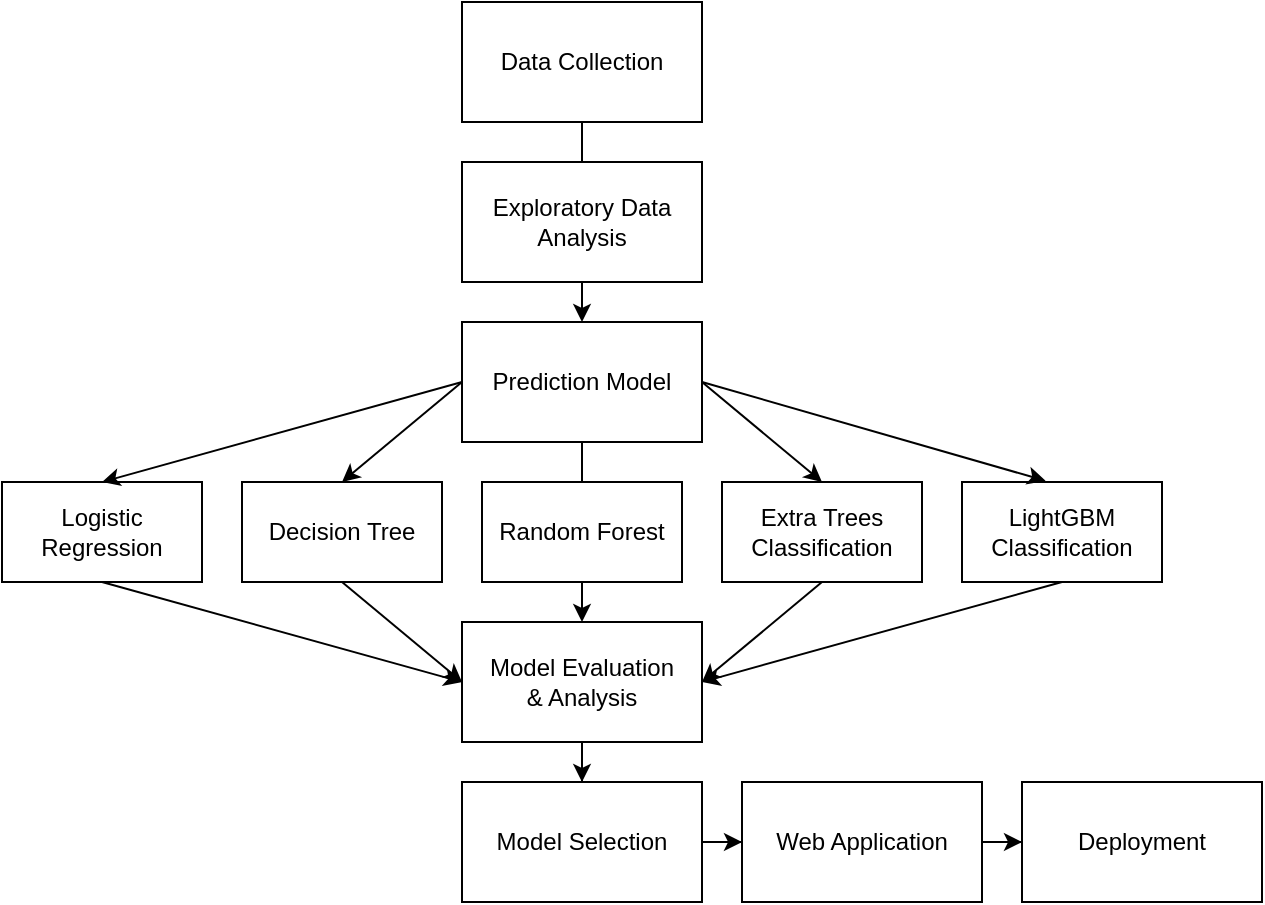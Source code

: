 <mxfile version="21.3.2" type="device">
  <diagram name="Page-1" id="GWpJw83f7aY0Phrab6Za">
    <mxGraphModel dx="940" dy="420" grid="1" gridSize="10" guides="1" tooltips="1" connect="1" arrows="1" fold="1" page="1" pageScale="1" pageWidth="827" pageHeight="1169" math="0" shadow="0">
      <root>
        <mxCell id="0" />
        <mxCell id="1" parent="0" />
        <mxCell id="ss-a0GwKhW8LE09BxFzK-14" value="" style="edgeStyle=orthogonalEdgeStyle;rounded=0;orthogonalLoop=1;jettySize=auto;html=1;" edge="1" parent="1" source="ss-a0GwKhW8LE09BxFzK-1" target="ss-a0GwKhW8LE09BxFzK-4">
          <mxGeometry relative="1" as="geometry" />
        </mxCell>
        <mxCell id="ss-a0GwKhW8LE09BxFzK-1" value="Data Collection" style="rounded=0;whiteSpace=wrap;html=1;" vertex="1" parent="1">
          <mxGeometry x="330" y="40" width="120" height="60" as="geometry" />
        </mxCell>
        <mxCell id="ss-a0GwKhW8LE09BxFzK-3" value="Exploratory Data Analysis" style="rounded=0;whiteSpace=wrap;html=1;" vertex="1" parent="1">
          <mxGeometry x="330" y="120" width="120" height="60" as="geometry" />
        </mxCell>
        <mxCell id="ss-a0GwKhW8LE09BxFzK-15" value="" style="edgeStyle=orthogonalEdgeStyle;rounded=0;orthogonalLoop=1;jettySize=auto;html=1;" edge="1" parent="1" source="ss-a0GwKhW8LE09BxFzK-4" target="ss-a0GwKhW8LE09BxFzK-10">
          <mxGeometry relative="1" as="geometry" />
        </mxCell>
        <mxCell id="ss-a0GwKhW8LE09BxFzK-4" value="Prediction Model" style="rounded=0;whiteSpace=wrap;html=1;" vertex="1" parent="1">
          <mxGeometry x="330" y="200" width="120" height="60" as="geometry" />
        </mxCell>
        <mxCell id="ss-a0GwKhW8LE09BxFzK-5" value="Logistic Regression" style="rounded=0;whiteSpace=wrap;html=1;" vertex="1" parent="1">
          <mxGeometry x="100" y="280" width="100" height="50" as="geometry" />
        </mxCell>
        <mxCell id="ss-a0GwKhW8LE09BxFzK-6" value="Decision Tree" style="rounded=0;whiteSpace=wrap;html=1;" vertex="1" parent="1">
          <mxGeometry x="220" y="280" width="100" height="50" as="geometry" />
        </mxCell>
        <mxCell id="ss-a0GwKhW8LE09BxFzK-7" value="Random Forest" style="rounded=0;whiteSpace=wrap;html=1;" vertex="1" parent="1">
          <mxGeometry x="340" y="280" width="100" height="50" as="geometry" />
        </mxCell>
        <mxCell id="ss-a0GwKhW8LE09BxFzK-8" value="Extra Trees Classification" style="rounded=0;whiteSpace=wrap;html=1;" vertex="1" parent="1">
          <mxGeometry x="460" y="280" width="100" height="50" as="geometry" />
        </mxCell>
        <mxCell id="ss-a0GwKhW8LE09BxFzK-9" value="LightGBM Classification" style="rounded=0;whiteSpace=wrap;html=1;" vertex="1" parent="1">
          <mxGeometry x="580" y="280" width="100" height="50" as="geometry" />
        </mxCell>
        <mxCell id="ss-a0GwKhW8LE09BxFzK-16" value="" style="edgeStyle=orthogonalEdgeStyle;rounded=0;orthogonalLoop=1;jettySize=auto;html=1;" edge="1" parent="1" source="ss-a0GwKhW8LE09BxFzK-10" target="ss-a0GwKhW8LE09BxFzK-11">
          <mxGeometry relative="1" as="geometry" />
        </mxCell>
        <mxCell id="ss-a0GwKhW8LE09BxFzK-10" value="Model Evaluation &lt;br&gt;&amp;amp; Analysis" style="rounded=0;whiteSpace=wrap;html=1;" vertex="1" parent="1">
          <mxGeometry x="330" y="350" width="120" height="60" as="geometry" />
        </mxCell>
        <mxCell id="ss-a0GwKhW8LE09BxFzK-17" value="" style="edgeStyle=orthogonalEdgeStyle;rounded=0;orthogonalLoop=1;jettySize=auto;html=1;" edge="1" parent="1" source="ss-a0GwKhW8LE09BxFzK-11" target="ss-a0GwKhW8LE09BxFzK-12">
          <mxGeometry relative="1" as="geometry" />
        </mxCell>
        <mxCell id="ss-a0GwKhW8LE09BxFzK-11" value="Model Selection" style="rounded=0;whiteSpace=wrap;html=1;" vertex="1" parent="1">
          <mxGeometry x="330" y="430" width="120" height="60" as="geometry" />
        </mxCell>
        <mxCell id="ss-a0GwKhW8LE09BxFzK-18" value="" style="edgeStyle=orthogonalEdgeStyle;rounded=0;orthogonalLoop=1;jettySize=auto;html=1;" edge="1" parent="1" source="ss-a0GwKhW8LE09BxFzK-12" target="ss-a0GwKhW8LE09BxFzK-13">
          <mxGeometry relative="1" as="geometry" />
        </mxCell>
        <mxCell id="ss-a0GwKhW8LE09BxFzK-12" value="Web Application" style="rounded=0;whiteSpace=wrap;html=1;" vertex="1" parent="1">
          <mxGeometry x="470" y="430" width="120" height="60" as="geometry" />
        </mxCell>
        <mxCell id="ss-a0GwKhW8LE09BxFzK-13" value="Deployment" style="rounded=0;whiteSpace=wrap;html=1;" vertex="1" parent="1">
          <mxGeometry x="610" y="430" width="120" height="60" as="geometry" />
        </mxCell>
        <mxCell id="ss-a0GwKhW8LE09BxFzK-20" value="" style="endArrow=classic;html=1;rounded=0;entryX=0.5;entryY=0;entryDx=0;entryDy=0;exitX=0;exitY=0.5;exitDx=0;exitDy=0;" edge="1" parent="1" source="ss-a0GwKhW8LE09BxFzK-4" target="ss-a0GwKhW8LE09BxFzK-5">
          <mxGeometry width="50" height="50" relative="1" as="geometry">
            <mxPoint x="170" y="240" as="sourcePoint" />
            <mxPoint x="220" y="190" as="targetPoint" />
          </mxGeometry>
        </mxCell>
        <mxCell id="ss-a0GwKhW8LE09BxFzK-21" value="" style="endArrow=classic;html=1;rounded=0;entryX=0.418;entryY=-0.012;entryDx=0;entryDy=0;entryPerimeter=0;" edge="1" parent="1" target="ss-a0GwKhW8LE09BxFzK-9">
          <mxGeometry width="50" height="50" relative="1" as="geometry">
            <mxPoint x="450" y="230" as="sourcePoint" />
            <mxPoint x="580" y="250" as="targetPoint" />
          </mxGeometry>
        </mxCell>
        <mxCell id="ss-a0GwKhW8LE09BxFzK-22" value="" style="endArrow=classic;html=1;rounded=0;entryX=0.5;entryY=0;entryDx=0;entryDy=0;exitX=1;exitY=0.5;exitDx=0;exitDy=0;" edge="1" parent="1" source="ss-a0GwKhW8LE09BxFzK-4" target="ss-a0GwKhW8LE09BxFzK-8">
          <mxGeometry width="50" height="50" relative="1" as="geometry">
            <mxPoint x="460" y="240" as="sourcePoint" />
            <mxPoint x="632" y="289" as="targetPoint" />
          </mxGeometry>
        </mxCell>
        <mxCell id="ss-a0GwKhW8LE09BxFzK-23" value="" style="endArrow=classic;html=1;rounded=0;entryX=0.5;entryY=0;entryDx=0;entryDy=0;exitX=0;exitY=0.5;exitDx=0;exitDy=0;" edge="1" parent="1" source="ss-a0GwKhW8LE09BxFzK-4" target="ss-a0GwKhW8LE09BxFzK-6">
          <mxGeometry width="50" height="50" relative="1" as="geometry">
            <mxPoint x="340" y="240" as="sourcePoint" />
            <mxPoint x="160" y="290" as="targetPoint" />
          </mxGeometry>
        </mxCell>
        <mxCell id="ss-a0GwKhW8LE09BxFzK-24" value="" style="endArrow=classic;html=1;rounded=0;entryX=0;entryY=0.5;entryDx=0;entryDy=0;exitX=0.5;exitY=1;exitDx=0;exitDy=0;" edge="1" parent="1" source="ss-a0GwKhW8LE09BxFzK-5" target="ss-a0GwKhW8LE09BxFzK-10">
          <mxGeometry width="50" height="50" relative="1" as="geometry">
            <mxPoint x="210" y="410" as="sourcePoint" />
            <mxPoint x="260" y="360" as="targetPoint" />
          </mxGeometry>
        </mxCell>
        <mxCell id="ss-a0GwKhW8LE09BxFzK-25" value="" style="endArrow=classic;html=1;rounded=0;entryX=1;entryY=0.5;entryDx=0;entryDy=0;exitX=0.5;exitY=1;exitDx=0;exitDy=0;" edge="1" parent="1" source="ss-a0GwKhW8LE09BxFzK-9" target="ss-a0GwKhW8LE09BxFzK-10">
          <mxGeometry width="50" height="50" relative="1" as="geometry">
            <mxPoint x="550" y="340" as="sourcePoint" />
            <mxPoint x="730" y="390" as="targetPoint" />
          </mxGeometry>
        </mxCell>
        <mxCell id="ss-a0GwKhW8LE09BxFzK-26" value="" style="endArrow=classic;html=1;rounded=0;exitX=0.5;exitY=1;exitDx=0;exitDy=0;" edge="1" parent="1" source="ss-a0GwKhW8LE09BxFzK-8">
          <mxGeometry width="50" height="50" relative="1" as="geometry">
            <mxPoint x="640" y="340" as="sourcePoint" />
            <mxPoint x="450" y="380" as="targetPoint" />
          </mxGeometry>
        </mxCell>
        <mxCell id="ss-a0GwKhW8LE09BxFzK-27" value="" style="endArrow=classic;html=1;rounded=0;entryX=0;entryY=0.5;entryDx=0;entryDy=0;exitX=0.5;exitY=1;exitDx=0;exitDy=0;" edge="1" parent="1" source="ss-a0GwKhW8LE09BxFzK-6" target="ss-a0GwKhW8LE09BxFzK-10">
          <mxGeometry width="50" height="50" relative="1" as="geometry">
            <mxPoint x="160" y="340" as="sourcePoint" />
            <mxPoint x="340" y="390" as="targetPoint" />
          </mxGeometry>
        </mxCell>
      </root>
    </mxGraphModel>
  </diagram>
</mxfile>
